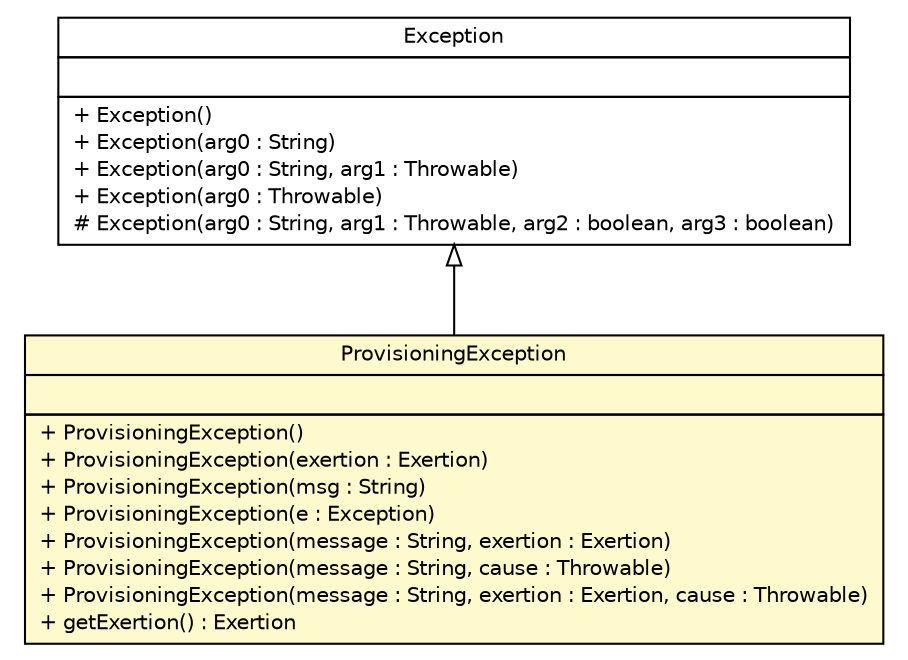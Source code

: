 #!/usr/local/bin/dot
#
# Class diagram 
# Generated by UMLGraph version R5_6 (http://www.umlgraph.org/)
#

digraph G {
	edge [fontname="Helvetica",fontsize=10,labelfontname="Helvetica",labelfontsize=10];
	node [fontname="Helvetica",fontsize=10,shape=plaintext];
	nodesep=0.25;
	ranksep=0.5;
	// sorcer.ext.ProvisioningException
	c262253 [label=<<table title="sorcer.ext.ProvisioningException" border="0" cellborder="1" cellspacing="0" cellpadding="2" port="p" bgcolor="lemonChiffon" href="./ProvisioningException.html">
		<tr><td><table border="0" cellspacing="0" cellpadding="1">
<tr><td align="center" balign="center"> ProvisioningException </td></tr>
		</table></td></tr>
		<tr><td><table border="0" cellspacing="0" cellpadding="1">
<tr><td align="left" balign="left">  </td></tr>
		</table></td></tr>
		<tr><td><table border="0" cellspacing="0" cellpadding="1">
<tr><td align="left" balign="left"> + ProvisioningException() </td></tr>
<tr><td align="left" balign="left"> + ProvisioningException(exertion : Exertion) </td></tr>
<tr><td align="left" balign="left"> + ProvisioningException(msg : String) </td></tr>
<tr><td align="left" balign="left"> + ProvisioningException(e : Exception) </td></tr>
<tr><td align="left" balign="left"> + ProvisioningException(message : String, exertion : Exertion) </td></tr>
<tr><td align="left" balign="left"> + ProvisioningException(message : String, cause : Throwable) </td></tr>
<tr><td align="left" balign="left"> + ProvisioningException(message : String, exertion : Exertion, cause : Throwable) </td></tr>
<tr><td align="left" balign="left"> + getExertion() : Exertion </td></tr>
		</table></td></tr>
		</table>>, URL="./ProvisioningException.html", fontname="Helvetica", fontcolor="black", fontsize=10.0];
	//sorcer.ext.ProvisioningException extends java.lang.Exception
	c262570:p -> c262253:p [dir=back,arrowtail=empty];
	// java.lang.Exception
	c262570 [label=<<table title="java.lang.Exception" border="0" cellborder="1" cellspacing="0" cellpadding="2" port="p" href="http://docs.oracle.com/javase/7/docs/api/java/lang/Exception.html">
		<tr><td><table border="0" cellspacing="0" cellpadding="1">
<tr><td align="center" balign="center"> Exception </td></tr>
		</table></td></tr>
		<tr><td><table border="0" cellspacing="0" cellpadding="1">
<tr><td align="left" balign="left">  </td></tr>
		</table></td></tr>
		<tr><td><table border="0" cellspacing="0" cellpadding="1">
<tr><td align="left" balign="left"> + Exception() </td></tr>
<tr><td align="left" balign="left"> + Exception(arg0 : String) </td></tr>
<tr><td align="left" balign="left"> + Exception(arg0 : String, arg1 : Throwable) </td></tr>
<tr><td align="left" balign="left"> + Exception(arg0 : Throwable) </td></tr>
<tr><td align="left" balign="left"> # Exception(arg0 : String, arg1 : Throwable, arg2 : boolean, arg3 : boolean) </td></tr>
		</table></td></tr>
		</table>>, URL="http://docs.oracle.com/javase/7/docs/api/java/lang/Exception.html", fontname="Helvetica", fontcolor="black", fontsize=10.0];
}

